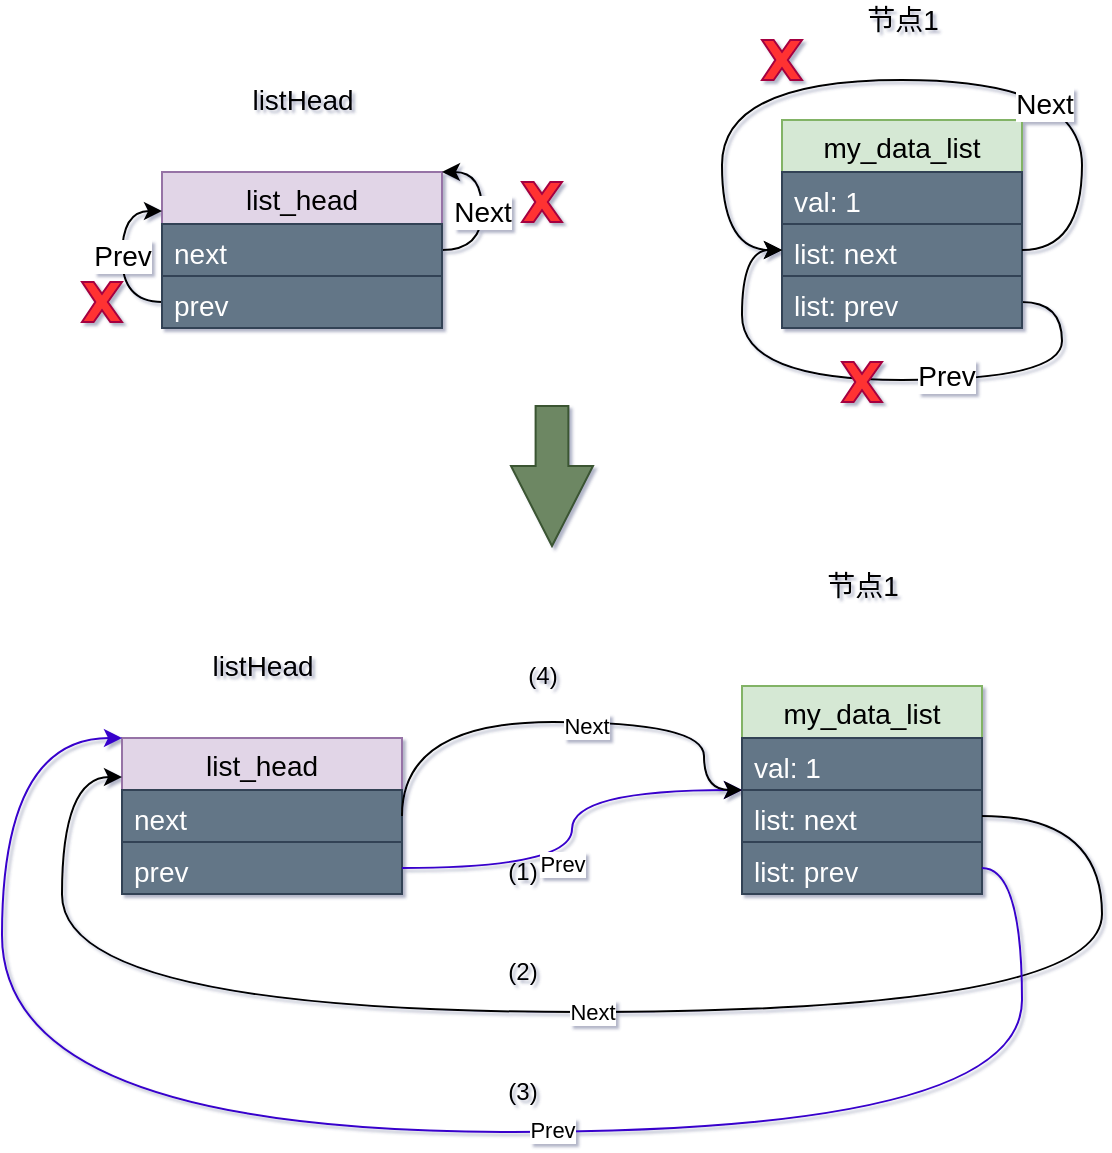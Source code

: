 <mxfile version="14.4.8" type="github">
  <diagram id="7gIcpns1lyql0Nq52uC7" name="第 1 页">
    <mxGraphModel dx="1422" dy="706" grid="0" gridSize="10" guides="1" tooltips="1" connect="1" arrows="1" fold="1" page="1" pageScale="1" pageWidth="827" pageHeight="1169" background="none" math="0" shadow="1">
      <root>
        <mxCell id="0" />
        <mxCell id="1" parent="0" />
        <mxCell id="s3NNsCVy1vv4e9up-VMe-63" value="" style="group" vertex="1" connectable="0" parent="1">
          <mxGeometry x="170" y="27" width="470" height="201" as="geometry" />
        </mxCell>
        <mxCell id="s3NNsCVy1vv4e9up-VMe-1" value="" style="group" vertex="1" connectable="0" parent="s3NNsCVy1vv4e9up-VMe-63">
          <mxGeometry x="350" width="120" height="164" as="geometry" />
        </mxCell>
        <mxCell id="s3NNsCVy1vv4e9up-VMe-2" value="my_data_list" style="swimlane;fontStyle=0;childLayout=stackLayout;horizontal=1;startSize=26;fillColor=#d5e8d4;horizontalStack=0;resizeParent=1;resizeParentMax=0;resizeLast=0;collapsible=1;marginBottom=0;fontSize=14;strokeColor=#82b366;" vertex="1" parent="s3NNsCVy1vv4e9up-VMe-1">
          <mxGeometry y="60" width="120" height="104" as="geometry" />
        </mxCell>
        <mxCell id="s3NNsCVy1vv4e9up-VMe-3" value="val: 1" style="text;strokeColor=#314354;fillColor=#647687;align=left;verticalAlign=top;spacingLeft=4;spacingRight=4;overflow=hidden;rotatable=0;points=[[0,0.5],[1,0.5]];portConstraint=eastwest;fontColor=#ffffff;fontSize=14;" vertex="1" parent="s3NNsCVy1vv4e9up-VMe-2">
          <mxGeometry y="26" width="120" height="26" as="geometry" />
        </mxCell>
        <mxCell id="s3NNsCVy1vv4e9up-VMe-4" value="list: next" style="text;strokeColor=#314354;fillColor=#647687;align=left;verticalAlign=top;spacingLeft=4;spacingRight=4;overflow=hidden;rotatable=0;points=[[0,0.5],[1,0.5]];portConstraint=eastwest;fontColor=#ffffff;fontSize=14;" vertex="1" parent="s3NNsCVy1vv4e9up-VMe-2">
          <mxGeometry y="52" width="120" height="26" as="geometry" />
        </mxCell>
        <mxCell id="s3NNsCVy1vv4e9up-VMe-5" style="edgeStyle=orthogonalEdgeStyle;curved=1;rounded=0;orthogonalLoop=1;jettySize=auto;html=1;exitX=1;exitY=0.5;exitDx=0;exitDy=0;entryX=0;entryY=0.5;entryDx=0;entryDy=0;fontSize=14;" edge="1" parent="s3NNsCVy1vv4e9up-VMe-2" source="s3NNsCVy1vv4e9up-VMe-7" target="s3NNsCVy1vv4e9up-VMe-4">
          <mxGeometry relative="1" as="geometry">
            <Array as="points">
              <mxPoint x="140" y="91" />
              <mxPoint x="140" y="130" />
              <mxPoint x="-20" y="130" />
              <mxPoint x="-20" y="65" />
            </Array>
          </mxGeometry>
        </mxCell>
        <mxCell id="s3NNsCVy1vv4e9up-VMe-6" value="Prev" style="edgeLabel;html=1;align=center;verticalAlign=middle;resizable=0;points=[];fontSize=14;" vertex="1" connectable="0" parent="s3NNsCVy1vv4e9up-VMe-5">
          <mxGeometry x="-0.23" y="-2" relative="1" as="geometry">
            <mxPoint as="offset" />
          </mxGeometry>
        </mxCell>
        <mxCell id="s3NNsCVy1vv4e9up-VMe-7" value="list: prev" style="text;strokeColor=#314354;fillColor=#647687;align=left;verticalAlign=top;spacingLeft=4;spacingRight=4;overflow=hidden;rotatable=0;points=[[0,0.5],[1,0.5]];portConstraint=eastwest;fontColor=#ffffff;fontSize=14;" vertex="1" parent="s3NNsCVy1vv4e9up-VMe-2">
          <mxGeometry y="78" width="120" height="26" as="geometry" />
        </mxCell>
        <mxCell id="s3NNsCVy1vv4e9up-VMe-8" style="edgeStyle=orthogonalEdgeStyle;curved=1;rounded=0;orthogonalLoop=1;jettySize=auto;html=1;exitX=1;exitY=0.5;exitDx=0;exitDy=0;entryX=0;entryY=0.5;entryDx=0;entryDy=0;fontSize=14;" edge="1" parent="s3NNsCVy1vv4e9up-VMe-2" source="s3NNsCVy1vv4e9up-VMe-4" target="s3NNsCVy1vv4e9up-VMe-4">
          <mxGeometry relative="1" as="geometry">
            <Array as="points">
              <mxPoint x="150" y="65" />
              <mxPoint x="150" y="-20" />
              <mxPoint x="-30" y="-20" />
              <mxPoint x="-30" y="65" />
            </Array>
          </mxGeometry>
        </mxCell>
        <mxCell id="s3NNsCVy1vv4e9up-VMe-9" value="Next" style="edgeLabel;html=1;align=center;verticalAlign=middle;resizable=0;points=[];fontSize=14;" vertex="1" connectable="0" parent="s3NNsCVy1vv4e9up-VMe-8">
          <mxGeometry x="-0.346" y="12" relative="1" as="geometry">
            <mxPoint as="offset" />
          </mxGeometry>
        </mxCell>
        <mxCell id="s3NNsCVy1vv4e9up-VMe-10" value="节点1" style="text;html=1;align=center;verticalAlign=middle;resizable=0;points=[];autosize=1;fontSize=14;" vertex="1" parent="s3NNsCVy1vv4e9up-VMe-1">
          <mxGeometry x="35" width="50" height="20" as="geometry" />
        </mxCell>
        <mxCell id="s3NNsCVy1vv4e9up-VMe-11" value="list_head" style="swimlane;fontStyle=0;childLayout=stackLayout;horizontal=1;startSize=26;fillColor=#e1d5e7;horizontalStack=0;resizeParent=1;resizeParentMax=0;resizeLast=0;collapsible=1;marginBottom=0;fontSize=14;strokeColor=#9673a6;" vertex="1" parent="s3NNsCVy1vv4e9up-VMe-63">
          <mxGeometry x="40" y="86" width="140" height="78" as="geometry" />
        </mxCell>
        <mxCell id="s3NNsCVy1vv4e9up-VMe-12" value="Next" style="edgeStyle=orthogonalEdgeStyle;curved=1;rounded=0;orthogonalLoop=1;jettySize=auto;html=1;exitX=1;exitY=0.5;exitDx=0;exitDy=0;entryX=1;entryY=0;entryDx=0;entryDy=0;fontSize=14;" edge="1" parent="s3NNsCVy1vv4e9up-VMe-11" source="s3NNsCVy1vv4e9up-VMe-13" target="s3NNsCVy1vv4e9up-VMe-11">
          <mxGeometry relative="1" as="geometry">
            <Array as="points">
              <mxPoint x="160" y="39" />
              <mxPoint x="160" />
            </Array>
          </mxGeometry>
        </mxCell>
        <mxCell id="s3NNsCVy1vv4e9up-VMe-13" value="next" style="text;strokeColor=#314354;fillColor=#647687;align=left;verticalAlign=top;spacingLeft=4;spacingRight=4;overflow=hidden;rotatable=0;points=[[0,0.5],[1,0.5]];portConstraint=eastwest;fontColor=#ffffff;fontSize=14;" vertex="1" parent="s3NNsCVy1vv4e9up-VMe-11">
          <mxGeometry y="26" width="140" height="26" as="geometry" />
        </mxCell>
        <mxCell id="s3NNsCVy1vv4e9up-VMe-14" value="Prev" style="edgeStyle=orthogonalEdgeStyle;curved=1;rounded=0;orthogonalLoop=1;jettySize=auto;html=1;exitX=0;exitY=0.5;exitDx=0;exitDy=0;entryX=0;entryY=0.25;entryDx=0;entryDy=0;fontSize=14;" edge="1" parent="s3NNsCVy1vv4e9up-VMe-11" source="s3NNsCVy1vv4e9up-VMe-15" target="s3NNsCVy1vv4e9up-VMe-11">
          <mxGeometry relative="1" as="geometry" />
        </mxCell>
        <mxCell id="s3NNsCVy1vv4e9up-VMe-15" value="prev" style="text;strokeColor=#314354;fillColor=#647687;align=left;verticalAlign=top;spacingLeft=4;spacingRight=4;overflow=hidden;rotatable=0;points=[[0,0.5],[1,0.5]];portConstraint=eastwest;fontColor=#ffffff;fontSize=14;" vertex="1" parent="s3NNsCVy1vv4e9up-VMe-11">
          <mxGeometry y="52" width="140" height="26" as="geometry" />
        </mxCell>
        <mxCell id="s3NNsCVy1vv4e9up-VMe-16" value="listHead" style="text;html=1;align=center;verticalAlign=middle;resizable=0;points=[];autosize=1;fontSize=14;" vertex="1" parent="s3NNsCVy1vv4e9up-VMe-63">
          <mxGeometry x="75" y="40" width="70" height="20" as="geometry" />
        </mxCell>
        <mxCell id="s3NNsCVy1vv4e9up-VMe-18" value="" style="verticalLabelPosition=bottom;verticalAlign=top;html=1;shape=mxgraph.basic.x;strokeColor=#A50040;fontColor=#ffffff;fillColor=#FF3333;" vertex="1" parent="s3NNsCVy1vv4e9up-VMe-63">
          <mxGeometry x="380" y="181" width="20" height="20" as="geometry" />
        </mxCell>
        <mxCell id="s3NNsCVy1vv4e9up-VMe-23" value="" style="verticalLabelPosition=bottom;verticalAlign=top;html=1;shape=mxgraph.basic.x;strokeColor=#A50040;fontColor=#ffffff;fillColor=#FF3333;" vertex="1" parent="s3NNsCVy1vv4e9up-VMe-63">
          <mxGeometry x="340" y="20" width="20" height="20" as="geometry" />
        </mxCell>
        <mxCell id="s3NNsCVy1vv4e9up-VMe-27" value="" style="verticalLabelPosition=bottom;verticalAlign=top;html=1;shape=mxgraph.basic.x;strokeColor=#A50040;fontColor=#ffffff;fillColor=#FF3333;" vertex="1" parent="s3NNsCVy1vv4e9up-VMe-63">
          <mxGeometry x="220" y="91" width="20" height="20" as="geometry" />
        </mxCell>
        <mxCell id="s3NNsCVy1vv4e9up-VMe-28" value="" style="verticalLabelPosition=bottom;verticalAlign=top;html=1;shape=mxgraph.basic.x;strokeColor=#A50040;fontColor=#ffffff;fillColor=#FF3333;" vertex="1" parent="s3NNsCVy1vv4e9up-VMe-63">
          <mxGeometry y="141" width="20" height="20" as="geometry" />
        </mxCell>
        <mxCell id="s3NNsCVy1vv4e9up-VMe-64" value="" style="group" vertex="1" connectable="0" parent="1">
          <mxGeometry x="130" y="310" width="550" height="283" as="geometry" />
        </mxCell>
        <mxCell id="s3NNsCVy1vv4e9up-VMe-30" value="" style="group" vertex="1" connectable="0" parent="s3NNsCVy1vv4e9up-VMe-64">
          <mxGeometry x="370" width="120" height="164" as="geometry" />
        </mxCell>
        <mxCell id="s3NNsCVy1vv4e9up-VMe-31" value="my_data_list" style="swimlane;fontStyle=0;childLayout=stackLayout;horizontal=1;startSize=26;fillColor=#d5e8d4;horizontalStack=0;resizeParent=1;resizeParentMax=0;resizeLast=0;collapsible=1;marginBottom=0;fontSize=14;strokeColor=#82b366;" vertex="1" parent="s3NNsCVy1vv4e9up-VMe-30">
          <mxGeometry y="60" width="120" height="104" as="geometry" />
        </mxCell>
        <mxCell id="s3NNsCVy1vv4e9up-VMe-32" value="val: 1" style="text;strokeColor=#314354;fillColor=#647687;align=left;verticalAlign=top;spacingLeft=4;spacingRight=4;overflow=hidden;rotatable=0;points=[[0,0.5],[1,0.5]];portConstraint=eastwest;fontColor=#ffffff;fontSize=14;" vertex="1" parent="s3NNsCVy1vv4e9up-VMe-31">
          <mxGeometry y="26" width="120" height="26" as="geometry" />
        </mxCell>
        <mxCell id="s3NNsCVy1vv4e9up-VMe-33" value="list: next" style="text;strokeColor=#314354;fillColor=#647687;align=left;verticalAlign=top;spacingLeft=4;spacingRight=4;overflow=hidden;rotatable=0;points=[[0,0.5],[1,0.5]];portConstraint=eastwest;fontColor=#ffffff;fontSize=14;" vertex="1" parent="s3NNsCVy1vv4e9up-VMe-31">
          <mxGeometry y="52" width="120" height="26" as="geometry" />
        </mxCell>
        <mxCell id="s3NNsCVy1vv4e9up-VMe-36" value="list: prev" style="text;strokeColor=#314354;fillColor=#647687;align=left;verticalAlign=top;spacingLeft=4;spacingRight=4;overflow=hidden;rotatable=0;points=[[0,0.5],[1,0.5]];portConstraint=eastwest;fontColor=#ffffff;fontSize=14;" vertex="1" parent="s3NNsCVy1vv4e9up-VMe-31">
          <mxGeometry y="78" width="120" height="26" as="geometry" />
        </mxCell>
        <mxCell id="s3NNsCVy1vv4e9up-VMe-39" value="节点1" style="text;html=1;align=center;verticalAlign=middle;resizable=0;points=[];autosize=1;fontSize=14;" vertex="1" parent="s3NNsCVy1vv4e9up-VMe-30">
          <mxGeometry x="35" width="50" height="20" as="geometry" />
        </mxCell>
        <mxCell id="s3NNsCVy1vv4e9up-VMe-40" value="list_head" style="swimlane;fontStyle=0;childLayout=stackLayout;horizontal=1;startSize=26;fillColor=#e1d5e7;horizontalStack=0;resizeParent=1;resizeParentMax=0;resizeLast=0;collapsible=1;marginBottom=0;fontSize=14;strokeColor=#9673a6;" vertex="1" parent="s3NNsCVy1vv4e9up-VMe-64">
          <mxGeometry x="60" y="86" width="140" height="78" as="geometry" />
        </mxCell>
        <mxCell id="s3NNsCVy1vv4e9up-VMe-42" value="next" style="text;strokeColor=#314354;fillColor=#647687;align=left;verticalAlign=top;spacingLeft=4;spacingRight=4;overflow=hidden;rotatable=0;points=[[0,0.5],[1,0.5]];portConstraint=eastwest;fontColor=#ffffff;fontSize=14;" vertex="1" parent="s3NNsCVy1vv4e9up-VMe-40">
          <mxGeometry y="26" width="140" height="26" as="geometry" />
        </mxCell>
        <mxCell id="s3NNsCVy1vv4e9up-VMe-44" value="prev" style="text;strokeColor=#314354;fillColor=#647687;align=left;verticalAlign=top;spacingLeft=4;spacingRight=4;overflow=hidden;rotatable=0;points=[[0,0.5],[1,0.5]];portConstraint=eastwest;fontColor=#ffffff;fontSize=14;" vertex="1" parent="s3NNsCVy1vv4e9up-VMe-40">
          <mxGeometry y="52" width="140" height="26" as="geometry" />
        </mxCell>
        <mxCell id="s3NNsCVy1vv4e9up-VMe-45" value="listHead" style="text;html=1;align=center;verticalAlign=middle;resizable=0;points=[];autosize=1;fontSize=14;" vertex="1" parent="s3NNsCVy1vv4e9up-VMe-64">
          <mxGeometry x="95" y="40" width="70" height="20" as="geometry" />
        </mxCell>
        <mxCell id="s3NNsCVy1vv4e9up-VMe-52" style="edgeStyle=orthogonalEdgeStyle;curved=1;rounded=0;orthogonalLoop=1;jettySize=auto;html=1;exitX=1;exitY=0.5;exitDx=0;exitDy=0;entryX=0;entryY=0.5;entryDx=0;entryDy=0;fillColor=#6a00ff;strokeColor=#3700CC;" edge="1" parent="s3NNsCVy1vv4e9up-VMe-64" source="s3NNsCVy1vv4e9up-VMe-44" target="s3NNsCVy1vv4e9up-VMe-31">
          <mxGeometry relative="1" as="geometry" />
        </mxCell>
        <mxCell id="s3NNsCVy1vv4e9up-VMe-53" value="Prev" style="edgeLabel;html=1;align=center;verticalAlign=middle;resizable=0;points=[];" vertex="1" connectable="0" parent="s3NNsCVy1vv4e9up-VMe-52">
          <mxGeometry x="-0.161" y="5" relative="1" as="geometry">
            <mxPoint as="offset" />
          </mxGeometry>
        </mxCell>
        <mxCell id="s3NNsCVy1vv4e9up-VMe-54" value="(1)" style="text;html=1;align=center;verticalAlign=middle;resizable=0;points=[];autosize=1;" vertex="1" parent="s3NNsCVy1vv4e9up-VMe-64">
          <mxGeometry x="245" y="143" width="30" height="20" as="geometry" />
        </mxCell>
        <mxCell id="s3NNsCVy1vv4e9up-VMe-55" value="Next" style="edgeStyle=orthogonalEdgeStyle;curved=1;rounded=0;orthogonalLoop=1;jettySize=auto;html=1;exitX=1;exitY=0.5;exitDx=0;exitDy=0;entryX=0;entryY=0.25;entryDx=0;entryDy=0;" edge="1" parent="s3NNsCVy1vv4e9up-VMe-64" source="s3NNsCVy1vv4e9up-VMe-33" target="s3NNsCVy1vv4e9up-VMe-40">
          <mxGeometry relative="1" as="geometry">
            <Array as="points">
              <mxPoint x="550" y="125" />
              <mxPoint x="550" y="223" />
              <mxPoint x="30" y="223" />
              <mxPoint x="30" y="106" />
            </Array>
          </mxGeometry>
        </mxCell>
        <mxCell id="s3NNsCVy1vv4e9up-VMe-56" value="(2)" style="text;html=1;align=center;verticalAlign=middle;resizable=0;points=[];autosize=1;" vertex="1" parent="s3NNsCVy1vv4e9up-VMe-64">
          <mxGeometry x="245" y="193" width="30" height="20" as="geometry" />
        </mxCell>
        <mxCell id="s3NNsCVy1vv4e9up-VMe-57" style="edgeStyle=orthogonalEdgeStyle;curved=1;rounded=0;orthogonalLoop=1;jettySize=auto;html=1;exitX=1;exitY=0.5;exitDx=0;exitDy=0;entryX=0;entryY=0;entryDx=0;entryDy=0;fillColor=#6a00ff;strokeColor=#3700CC;" edge="1" parent="s3NNsCVy1vv4e9up-VMe-64" source="s3NNsCVy1vv4e9up-VMe-36" target="s3NNsCVy1vv4e9up-VMe-40">
          <mxGeometry relative="1" as="geometry">
            <Array as="points">
              <mxPoint x="510" y="151" />
              <mxPoint x="510" y="283" />
              <mxPoint y="283" />
              <mxPoint y="86" />
            </Array>
          </mxGeometry>
        </mxCell>
        <mxCell id="s3NNsCVy1vv4e9up-VMe-58" value="Prev" style="edgeLabel;html=1;align=center;verticalAlign=middle;resizable=0;points=[];" vertex="1" connectable="0" parent="s3NNsCVy1vv4e9up-VMe-57">
          <mxGeometry x="-0.158" y="-1" relative="1" as="geometry">
            <mxPoint as="offset" />
          </mxGeometry>
        </mxCell>
        <mxCell id="s3NNsCVy1vv4e9up-VMe-59" value="(3)" style="text;html=1;align=center;verticalAlign=middle;resizable=0;points=[];autosize=1;" vertex="1" parent="s3NNsCVy1vv4e9up-VMe-64">
          <mxGeometry x="245" y="253" width="30" height="20" as="geometry" />
        </mxCell>
        <mxCell id="s3NNsCVy1vv4e9up-VMe-60" style="edgeStyle=orthogonalEdgeStyle;curved=1;rounded=0;orthogonalLoop=1;jettySize=auto;html=1;exitX=1;exitY=0.5;exitDx=0;exitDy=0;entryX=0;entryY=0.5;entryDx=0;entryDy=0;" edge="1" parent="s3NNsCVy1vv4e9up-VMe-64" source="s3NNsCVy1vv4e9up-VMe-42" target="s3NNsCVy1vv4e9up-VMe-31">
          <mxGeometry relative="1" as="geometry">
            <mxPoint x="305" y="47" as="targetPoint" />
            <Array as="points">
              <mxPoint x="200" y="78" />
              <mxPoint x="351" y="78" />
              <mxPoint x="351" y="112" />
            </Array>
          </mxGeometry>
        </mxCell>
        <mxCell id="s3NNsCVy1vv4e9up-VMe-61" value="Next" style="edgeLabel;html=1;align=center;verticalAlign=middle;resizable=0;points=[];" vertex="1" connectable="0" parent="s3NNsCVy1vv4e9up-VMe-60">
          <mxGeometry x="0.108" y="-2" relative="1" as="geometry">
            <mxPoint as="offset" />
          </mxGeometry>
        </mxCell>
        <mxCell id="s3NNsCVy1vv4e9up-VMe-62" value="(4)" style="text;html=1;align=center;verticalAlign=middle;resizable=0;points=[];autosize=1;" vertex="1" parent="s3NNsCVy1vv4e9up-VMe-64">
          <mxGeometry x="255" y="45" width="30" height="20" as="geometry" />
        </mxCell>
        <mxCell id="s3NNsCVy1vv4e9up-VMe-65" value="" style="html=1;shadow=0;dashed=0;align=center;verticalAlign=middle;shape=mxgraph.arrows2.arrow;dy=0.6;dx=40;direction=south;notch=0;fillColor=#6d8764;strokeColor=#3A5431;fontColor=#ffffff;" vertex="1" parent="1">
          <mxGeometry x="384.5" y="230" width="41" height="70" as="geometry" />
        </mxCell>
      </root>
    </mxGraphModel>
  </diagram>
</mxfile>

